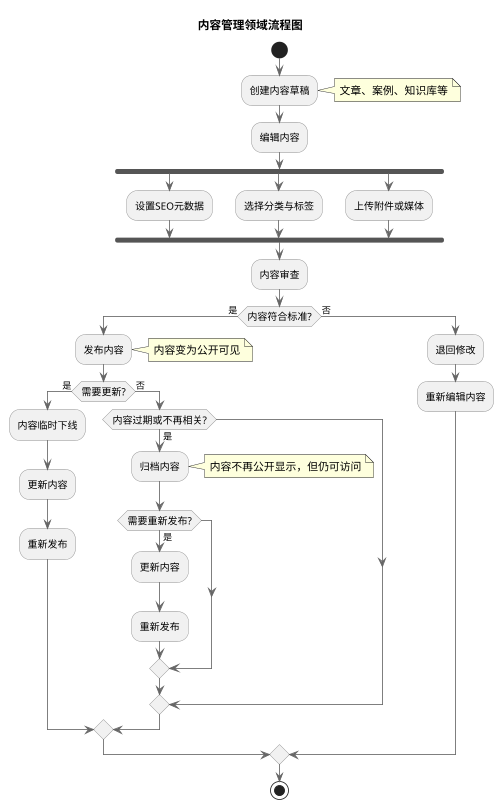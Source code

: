 @startuml content-workflow
' ========================
' 内容管理领域流程图
' ========================

' ========================
' 全局配置
' ========================
scale 0.8
skinparam dpi 100
skinparam defaultFontName "PingFang SC"
skinparam activityFontSize 12
skinparam activityBorderColor #888888
skinparam backgroundColor white
skinparam shadowing false
skinparam ArrowColor #666666

title 内容管理领域流程图

' ========================
' 内容管理领域流程
' ========================
start

:创建内容草稿;
note right: 文章、案例、知识库等

:编辑内容;

fork
    :设置SEO元数据;
fork again
    :选择分类与标签;
fork again
    :上传附件或媒体;
end fork

:内容审查;

if (内容符合标准?) then (是)
    :发布内容;
    note right: 内容变为公开可见
    
    if (需要更新?) then (是)
        :内容临时下线;
        :更新内容;
        :重新发布;
    else (否)
        if (内容过期或不再相关?) then (是)
            :归档内容;
            note right: 内容不再公开显示，但仍可访问
            
            if (需要重新发布?) then (是)
                :更新内容;
                :重新发布;
            endif
        endif
    endif
else (否)
    :退回修改;
    :重新编辑内容;
endif

stop

@enduml 